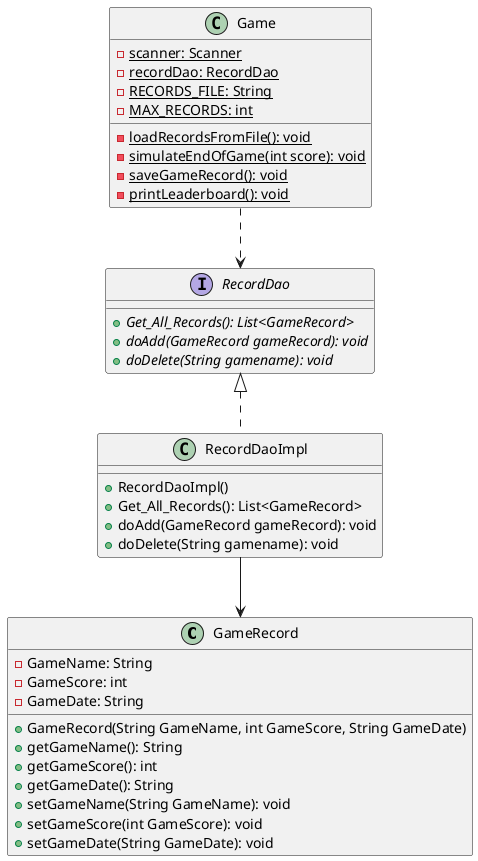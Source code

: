 @startuml Records
class GameRecord
{
    - GameName: String
    - GameScore: int
    - GameDate: String
    + GameRecord(String GameName, int GameScore, String GameDate)
    + getGameName(): String
    + getGameScore(): int
    + getGameDate(): String
    + setGameName(String GameName): void
    + setGameScore(int GameScore): void
    + setGameDate(String GameDate): void
}
interface RecordDao
{
    + {abstract} Get_All_Records(): List<GameRecord>
    + {abstract} doAdd(GameRecord gameRecord): void
    + {abstract} doDelete(String gamename): void
}

class RecordDaoImpl
{
    + RecordDaoImpl()
    + Get_All_Records(): List<GameRecord>
    + doAdd(GameRecord gameRecord): void
    + doDelete(String gamename): void
}
RecordDao <|.. RecordDaoImpl
RecordDaoImpl --> GameRecord

class Game
{
    - {static} scanner: Scanner
    - {static} recordDao: RecordDao
    - {static} RECORDS_FILE: String
    - {static} MAX_RECORDS: int
    - {static} loadRecordsFromFile(): void
    - {static} simulateEndOfGame(int score): void
    - {static} saveGameRecord(): void
    - {static} printLeaderboard(): void
}
Game ..> RecordDao